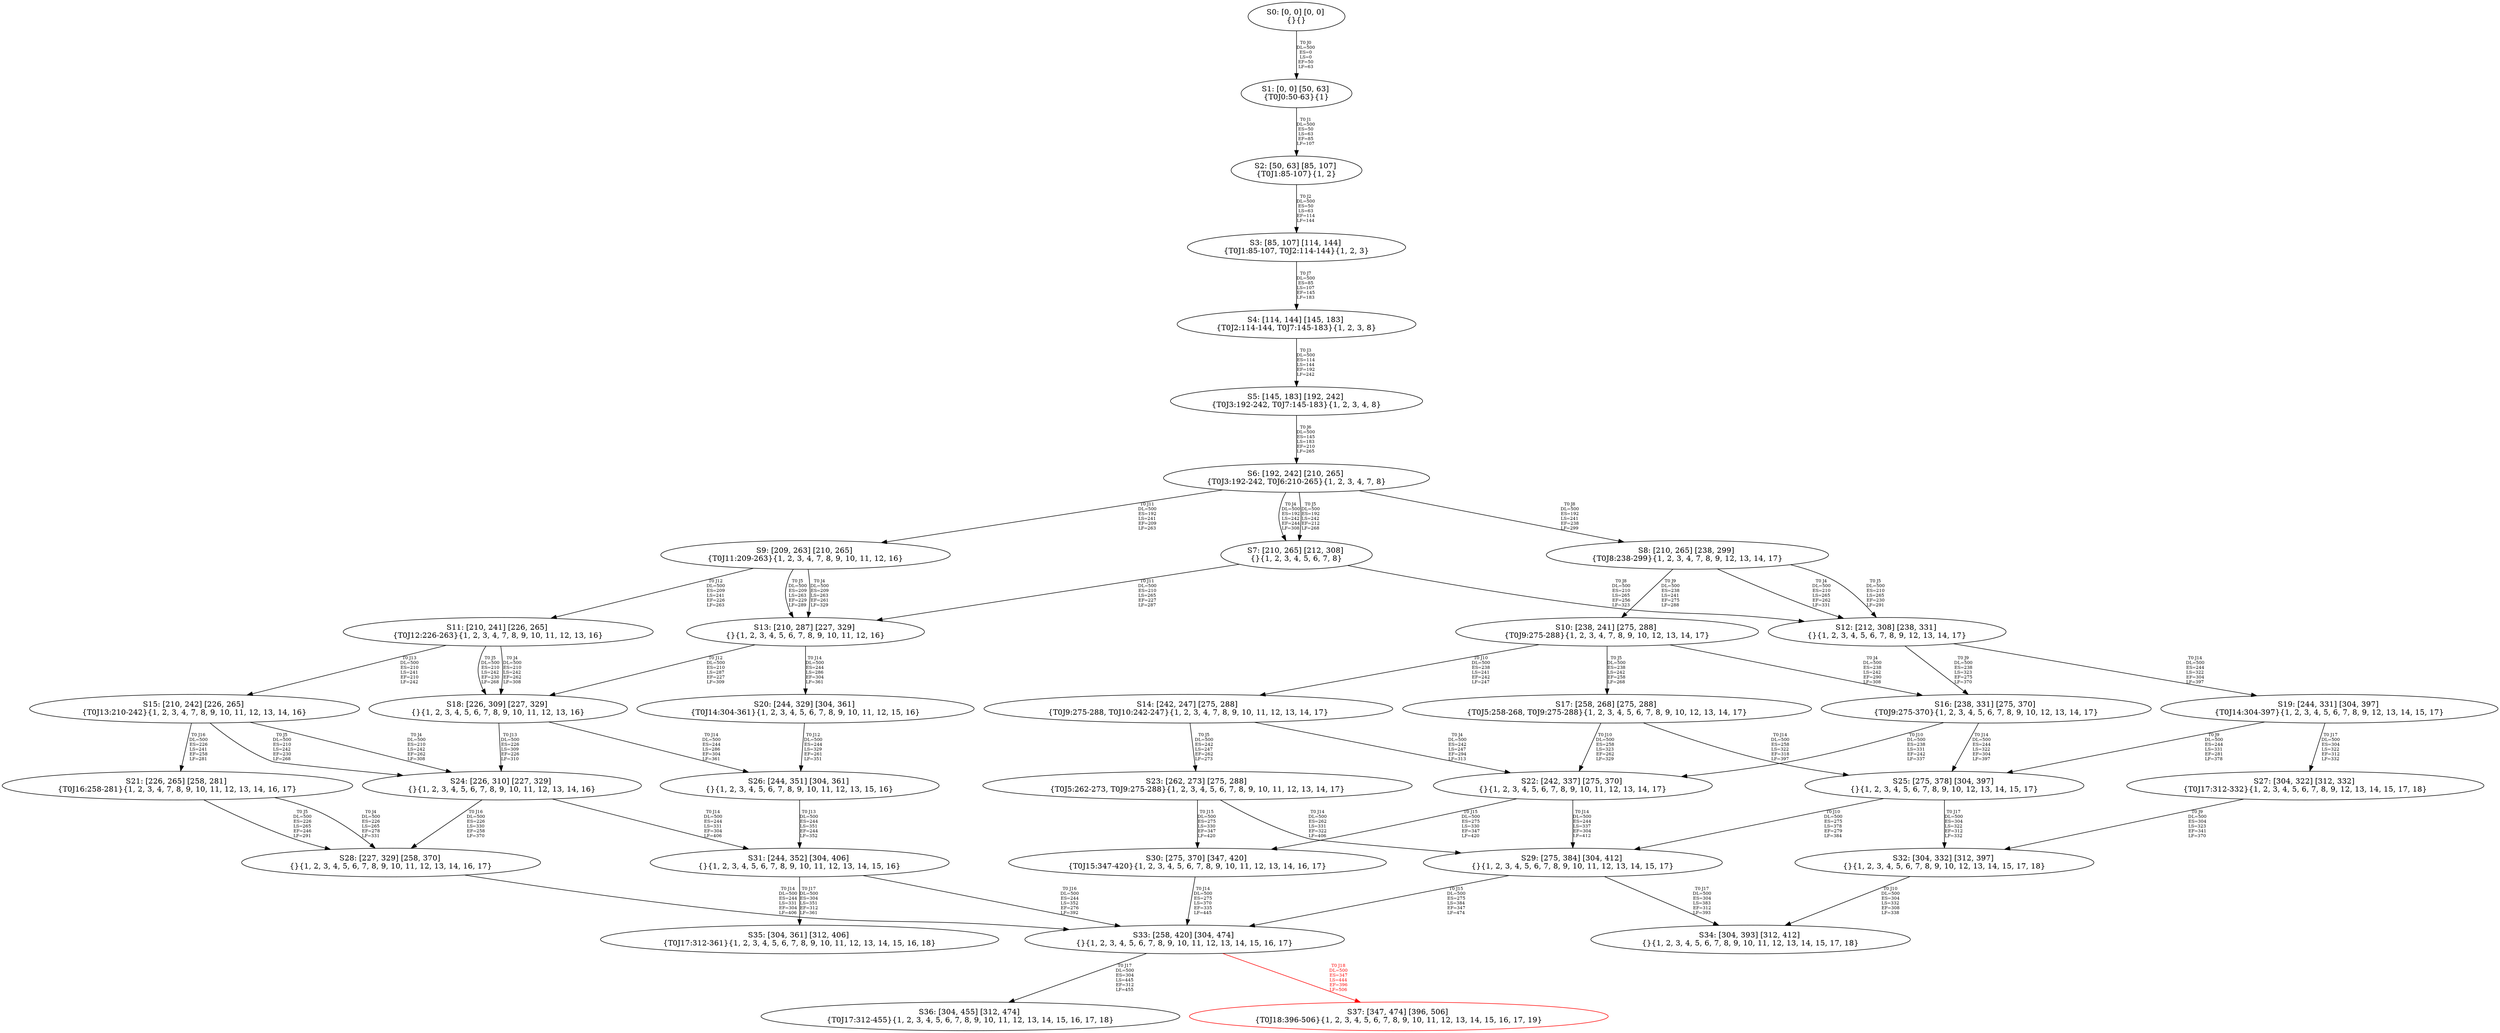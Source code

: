 digraph {
	S0[label="S0: [0, 0] [0, 0] \n{}{}"];
	S1[label="S1: [0, 0] [50, 63] \n{T0J0:50-63}{1}"];
	S2[label="S2: [50, 63] [85, 107] \n{T0J1:85-107}{1, 2}"];
	S3[label="S3: [85, 107] [114, 144] \n{T0J1:85-107, T0J2:114-144}{1, 2, 3}"];
	S4[label="S4: [114, 144] [145, 183] \n{T0J2:114-144, T0J7:145-183}{1, 2, 3, 8}"];
	S5[label="S5: [145, 183] [192, 242] \n{T0J3:192-242, T0J7:145-183}{1, 2, 3, 4, 8}"];
	S6[label="S6: [192, 242] [210, 265] \n{T0J3:192-242, T0J6:210-265}{1, 2, 3, 4, 7, 8}"];
	S7[label="S7: [210, 265] [212, 308] \n{}{1, 2, 3, 4, 5, 6, 7, 8}"];
	S8[label="S8: [210, 265] [238, 299] \n{T0J8:238-299}{1, 2, 3, 4, 7, 8, 9, 12, 13, 14, 17}"];
	S9[label="S9: [209, 263] [210, 265] \n{T0J11:209-263}{1, 2, 3, 4, 7, 8, 9, 10, 11, 12, 16}"];
	S10[label="S10: [238, 241] [275, 288] \n{T0J9:275-288}{1, 2, 3, 4, 7, 8, 9, 10, 12, 13, 14, 17}"];
	S11[label="S11: [210, 241] [226, 265] \n{T0J12:226-263}{1, 2, 3, 4, 7, 8, 9, 10, 11, 12, 13, 16}"];
	S12[label="S12: [212, 308] [238, 331] \n{}{1, 2, 3, 4, 5, 6, 7, 8, 9, 12, 13, 14, 17}"];
	S13[label="S13: [210, 287] [227, 329] \n{}{1, 2, 3, 4, 5, 6, 7, 8, 9, 10, 11, 12, 16}"];
	S14[label="S14: [242, 247] [275, 288] \n{T0J9:275-288, T0J10:242-247}{1, 2, 3, 4, 7, 8, 9, 10, 11, 12, 13, 14, 17}"];
	S15[label="S15: [210, 242] [226, 265] \n{T0J13:210-242}{1, 2, 3, 4, 7, 8, 9, 10, 11, 12, 13, 14, 16}"];
	S16[label="S16: [238, 331] [275, 370] \n{T0J9:275-370}{1, 2, 3, 4, 5, 6, 7, 8, 9, 10, 12, 13, 14, 17}"];
	S17[label="S17: [258, 268] [275, 288] \n{T0J5:258-268, T0J9:275-288}{1, 2, 3, 4, 5, 6, 7, 8, 9, 10, 12, 13, 14, 17}"];
	S18[label="S18: [226, 309] [227, 329] \n{}{1, 2, 3, 4, 5, 6, 7, 8, 9, 10, 11, 12, 13, 16}"];
	S19[label="S19: [244, 331] [304, 397] \n{T0J14:304-397}{1, 2, 3, 4, 5, 6, 7, 8, 9, 12, 13, 14, 15, 17}"];
	S20[label="S20: [244, 329] [304, 361] \n{T0J14:304-361}{1, 2, 3, 4, 5, 6, 7, 8, 9, 10, 11, 12, 15, 16}"];
	S21[label="S21: [226, 265] [258, 281] \n{T0J16:258-281}{1, 2, 3, 4, 7, 8, 9, 10, 11, 12, 13, 14, 16, 17}"];
	S22[label="S22: [242, 337] [275, 370] \n{}{1, 2, 3, 4, 5, 6, 7, 8, 9, 10, 11, 12, 13, 14, 17}"];
	S23[label="S23: [262, 273] [275, 288] \n{T0J5:262-273, T0J9:275-288}{1, 2, 3, 4, 5, 6, 7, 8, 9, 10, 11, 12, 13, 14, 17}"];
	S24[label="S24: [226, 310] [227, 329] \n{}{1, 2, 3, 4, 5, 6, 7, 8, 9, 10, 11, 12, 13, 14, 16}"];
	S25[label="S25: [275, 378] [304, 397] \n{}{1, 2, 3, 4, 5, 6, 7, 8, 9, 10, 12, 13, 14, 15, 17}"];
	S26[label="S26: [244, 351] [304, 361] \n{}{1, 2, 3, 4, 5, 6, 7, 8, 9, 10, 11, 12, 13, 15, 16}"];
	S27[label="S27: [304, 322] [312, 332] \n{T0J17:312-332}{1, 2, 3, 4, 5, 6, 7, 8, 9, 12, 13, 14, 15, 17, 18}"];
	S28[label="S28: [227, 329] [258, 370] \n{}{1, 2, 3, 4, 5, 6, 7, 8, 9, 10, 11, 12, 13, 14, 16, 17}"];
	S29[label="S29: [275, 384] [304, 412] \n{}{1, 2, 3, 4, 5, 6, 7, 8, 9, 10, 11, 12, 13, 14, 15, 17}"];
	S30[label="S30: [275, 370] [347, 420] \n{T0J15:347-420}{1, 2, 3, 4, 5, 6, 7, 8, 9, 10, 11, 12, 13, 14, 16, 17}"];
	S31[label="S31: [244, 352] [304, 406] \n{}{1, 2, 3, 4, 5, 6, 7, 8, 9, 10, 11, 12, 13, 14, 15, 16}"];
	S32[label="S32: [304, 332] [312, 397] \n{}{1, 2, 3, 4, 5, 6, 7, 8, 9, 10, 12, 13, 14, 15, 17, 18}"];
	S33[label="S33: [258, 420] [304, 474] \n{}{1, 2, 3, 4, 5, 6, 7, 8, 9, 10, 11, 12, 13, 14, 15, 16, 17}"];
	S34[label="S34: [304, 393] [312, 412] \n{}{1, 2, 3, 4, 5, 6, 7, 8, 9, 10, 11, 12, 13, 14, 15, 17, 18}"];
	S35[label="S35: [304, 361] [312, 406] \n{T0J17:312-361}{1, 2, 3, 4, 5, 6, 7, 8, 9, 10, 11, 12, 13, 14, 15, 16, 18}"];
	S36[label="S36: [304, 455] [312, 474] \n{T0J17:312-455}{1, 2, 3, 4, 5, 6, 7, 8, 9, 10, 11, 12, 13, 14, 15, 16, 17, 18}"];
	S37[label="S37: [347, 474] [396, 506] \n{T0J18:396-506}{1, 2, 3, 4, 5, 6, 7, 8, 9, 10, 11, 12, 13, 14, 15, 16, 17, 19}"];
	S0 -> S1[label="T0 J0\nDL=500\nES=0\nLS=0\nEF=50\nLF=63",fontsize=8];
	S1 -> S2[label="T0 J1\nDL=500\nES=50\nLS=63\nEF=85\nLF=107",fontsize=8];
	S2 -> S3[label="T0 J2\nDL=500\nES=50\nLS=63\nEF=114\nLF=144",fontsize=8];
	S3 -> S4[label="T0 J7\nDL=500\nES=85\nLS=107\nEF=145\nLF=183",fontsize=8];
	S4 -> S5[label="T0 J3\nDL=500\nES=114\nLS=144\nEF=192\nLF=242",fontsize=8];
	S5 -> S6[label="T0 J6\nDL=500\nES=145\nLS=183\nEF=210\nLF=265",fontsize=8];
	S6 -> S7[label="T0 J4\nDL=500\nES=192\nLS=242\nEF=244\nLF=308",fontsize=8];
	S6 -> S7[label="T0 J5\nDL=500\nES=192\nLS=242\nEF=212\nLF=268",fontsize=8];
	S6 -> S8[label="T0 J8\nDL=500\nES=192\nLS=241\nEF=238\nLF=299",fontsize=8];
	S6 -> S9[label="T0 J11\nDL=500\nES=192\nLS=241\nEF=209\nLF=263",fontsize=8];
	S7 -> S12[label="T0 J8\nDL=500\nES=210\nLS=265\nEF=256\nLF=323",fontsize=8];
	S7 -> S13[label="T0 J11\nDL=500\nES=210\nLS=265\nEF=227\nLF=287",fontsize=8];
	S8 -> S12[label="T0 J4\nDL=500\nES=210\nLS=265\nEF=262\nLF=331",fontsize=8];
	S8 -> S12[label="T0 J5\nDL=500\nES=210\nLS=265\nEF=230\nLF=291",fontsize=8];
	S8 -> S10[label="T0 J9\nDL=500\nES=238\nLS=241\nEF=275\nLF=288",fontsize=8];
	S9 -> S13[label="T0 J4\nDL=500\nES=209\nLS=263\nEF=261\nLF=329",fontsize=8];
	S9 -> S13[label="T0 J5\nDL=500\nES=209\nLS=263\nEF=229\nLF=289",fontsize=8];
	S9 -> S11[label="T0 J12\nDL=500\nES=209\nLS=241\nEF=226\nLF=263",fontsize=8];
	S10 -> S16[label="T0 J4\nDL=500\nES=238\nLS=242\nEF=290\nLF=308",fontsize=8];
	S10 -> S17[label="T0 J5\nDL=500\nES=238\nLS=242\nEF=258\nLF=268",fontsize=8];
	S10 -> S14[label="T0 J10\nDL=500\nES=238\nLS=241\nEF=242\nLF=247",fontsize=8];
	S11 -> S18[label="T0 J4\nDL=500\nES=210\nLS=242\nEF=262\nLF=308",fontsize=8];
	S11 -> S18[label="T0 J5\nDL=500\nES=210\nLS=242\nEF=230\nLF=268",fontsize=8];
	S11 -> S15[label="T0 J13\nDL=500\nES=210\nLS=241\nEF=210\nLF=242",fontsize=8];
	S12 -> S16[label="T0 J9\nDL=500\nES=238\nLS=323\nEF=275\nLF=370",fontsize=8];
	S12 -> S19[label="T0 J14\nDL=500\nES=244\nLS=322\nEF=304\nLF=397",fontsize=8];
	S13 -> S18[label="T0 J12\nDL=500\nES=210\nLS=287\nEF=227\nLF=309",fontsize=8];
	S13 -> S20[label="T0 J14\nDL=500\nES=244\nLS=286\nEF=304\nLF=361",fontsize=8];
	S14 -> S22[label="T0 J4\nDL=500\nES=242\nLS=247\nEF=294\nLF=313",fontsize=8];
	S14 -> S23[label="T0 J5\nDL=500\nES=242\nLS=247\nEF=262\nLF=273",fontsize=8];
	S15 -> S24[label="T0 J4\nDL=500\nES=210\nLS=242\nEF=262\nLF=308",fontsize=8];
	S15 -> S24[label="T0 J5\nDL=500\nES=210\nLS=242\nEF=230\nLF=268",fontsize=8];
	S15 -> S21[label="T0 J16\nDL=500\nES=226\nLS=241\nEF=258\nLF=281",fontsize=8];
	S16 -> S22[label="T0 J10\nDL=500\nES=238\nLS=331\nEF=242\nLF=337",fontsize=8];
	S16 -> S25[label="T0 J14\nDL=500\nES=244\nLS=322\nEF=304\nLF=397",fontsize=8];
	S17 -> S22[label="T0 J10\nDL=500\nES=258\nLS=323\nEF=262\nLF=329",fontsize=8];
	S17 -> S25[label="T0 J14\nDL=500\nES=258\nLS=322\nEF=318\nLF=397",fontsize=8];
	S18 -> S24[label="T0 J13\nDL=500\nES=226\nLS=309\nEF=226\nLF=310",fontsize=8];
	S18 -> S26[label="T0 J14\nDL=500\nES=244\nLS=286\nEF=304\nLF=361",fontsize=8];
	S19 -> S25[label="T0 J9\nDL=500\nES=244\nLS=331\nEF=281\nLF=378",fontsize=8];
	S19 -> S27[label="T0 J17\nDL=500\nES=304\nLS=322\nEF=312\nLF=332",fontsize=8];
	S20 -> S26[label="T0 J12\nDL=500\nES=244\nLS=329\nEF=261\nLF=351",fontsize=8];
	S21 -> S28[label="T0 J4\nDL=500\nES=226\nLS=265\nEF=278\nLF=331",fontsize=8];
	S21 -> S28[label="T0 J5\nDL=500\nES=226\nLS=265\nEF=246\nLF=291",fontsize=8];
	S22 -> S29[label="T0 J14\nDL=500\nES=244\nLS=337\nEF=304\nLF=412",fontsize=8];
	S22 -> S30[label="T0 J15\nDL=500\nES=275\nLS=330\nEF=347\nLF=420",fontsize=8];
	S23 -> S29[label="T0 J14\nDL=500\nES=262\nLS=331\nEF=322\nLF=406",fontsize=8];
	S23 -> S30[label="T0 J15\nDL=500\nES=275\nLS=330\nEF=347\nLF=420",fontsize=8];
	S24 -> S31[label="T0 J14\nDL=500\nES=244\nLS=331\nEF=304\nLF=406",fontsize=8];
	S24 -> S28[label="T0 J16\nDL=500\nES=226\nLS=330\nEF=258\nLF=370",fontsize=8];
	S25 -> S29[label="T0 J10\nDL=500\nES=275\nLS=378\nEF=279\nLF=384",fontsize=8];
	S25 -> S32[label="T0 J17\nDL=500\nES=304\nLS=322\nEF=312\nLF=332",fontsize=8];
	S26 -> S31[label="T0 J13\nDL=500\nES=244\nLS=351\nEF=244\nLF=352",fontsize=8];
	S27 -> S32[label="T0 J9\nDL=500\nES=304\nLS=323\nEF=341\nLF=370",fontsize=8];
	S28 -> S33[label="T0 J14\nDL=500\nES=244\nLS=331\nEF=304\nLF=406",fontsize=8];
	S29 -> S33[label="T0 J15\nDL=500\nES=275\nLS=384\nEF=347\nLF=474",fontsize=8];
	S29 -> S34[label="T0 J17\nDL=500\nES=304\nLS=383\nEF=312\nLF=393",fontsize=8];
	S30 -> S33[label="T0 J14\nDL=500\nES=275\nLS=370\nEF=335\nLF=445",fontsize=8];
	S31 -> S33[label="T0 J16\nDL=500\nES=244\nLS=352\nEF=276\nLF=392",fontsize=8];
	S31 -> S35[label="T0 J17\nDL=500\nES=304\nLS=351\nEF=312\nLF=361",fontsize=8];
	S32 -> S34[label="T0 J10\nDL=500\nES=304\nLS=332\nEF=308\nLF=338",fontsize=8];
	S33 -> S36[label="T0 J17\nDL=500\nES=304\nLS=445\nEF=312\nLF=455",fontsize=8];
	S33 -> S37[label="T0 J18\nDL=500\nES=347\nLS=444\nEF=396\nLF=506",color=Red,fontcolor=Red,fontsize=8];
S37[color=Red];
}
